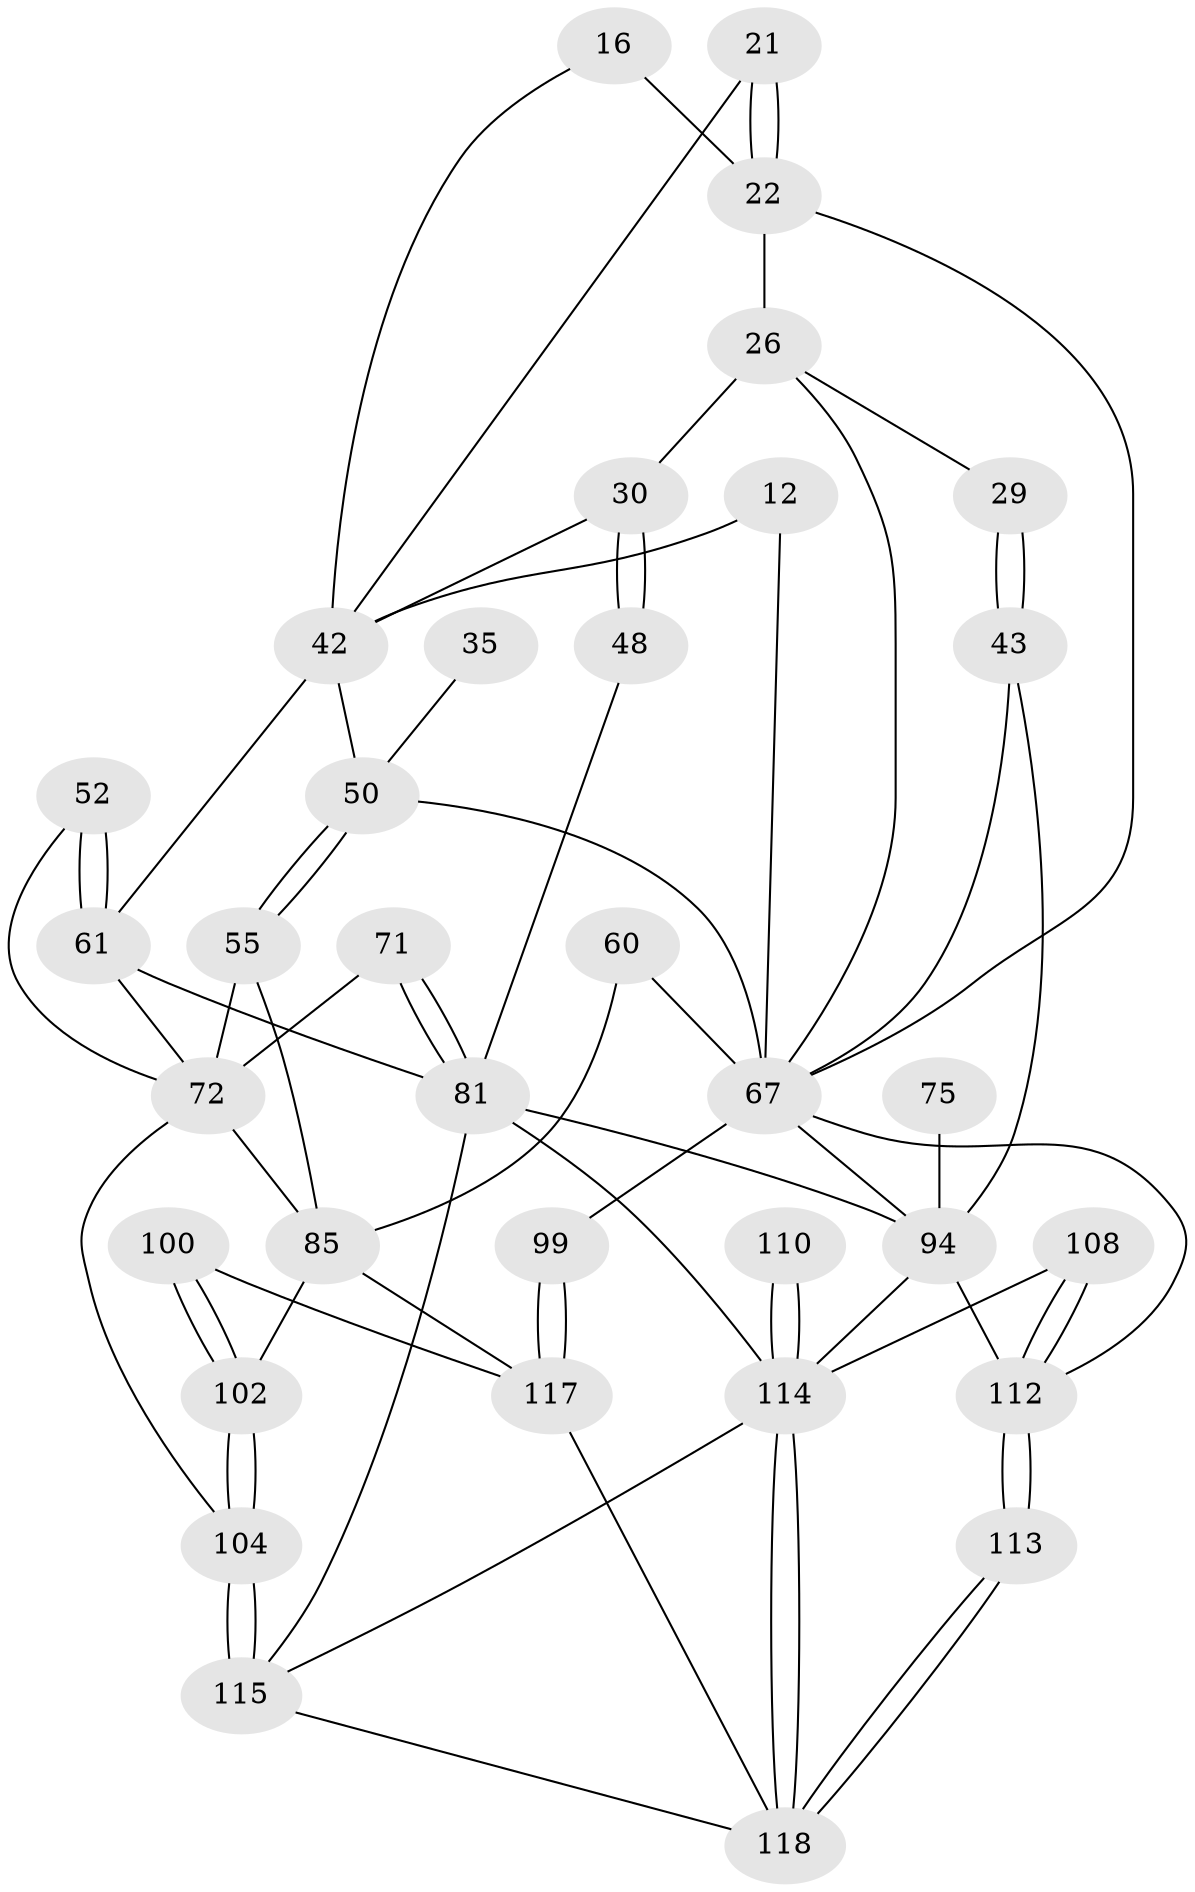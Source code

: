 // original degree distribution, {3: 0.01694915254237288, 4: 0.2457627118644068, 5: 0.5084745762711864, 6: 0.2288135593220339}
// Generated by graph-tools (version 1.1) at 2025/05/03/04/25 22:05:56]
// undirected, 35 vertices, 74 edges
graph export_dot {
graph [start="1"]
  node [color=gray90,style=filled];
  12 [pos="+0.3420033729287235+0.13495229324255759"];
  16 [pos="+0.4064270042932941+0.2545142937292218"];
  21 [pos="+0.644202663566031+0.3153427860982601"];
  22 [pos="+0.5801681668496025+0.2784114872197213",super="+15+20"];
  26 [pos="+0.8903980486384244+0.34588420666528763",super="+25+19"];
  29 [pos="+0.9687117845392206+0.34050150180156163",super="+24"];
  30 [pos="+0.6944683615974516+0.4453335144814392",super="+28+27"];
  35 [pos="+0.11572127770739328+0.3175623455289296"];
  42 [pos="+0.3929976571533104+0.38298946516080895",super="+31+38"];
  43 [pos="+1+0.38265332994108875",super="+23"];
  48 [pos="+0.7197242160932839+0.47234727331170234"];
  50 [pos="+0+0.36702257601024973",super="+37+41+40"];
  52 [pos="+0.22494366355537151+0.5180388586529139"];
  55 [pos="+0.08378157832470792+0.5194634834868673",super="+54+49"];
  60 [pos="+0+0.6012036164429394"];
  61 [pos="+0.3480149793385741+0.5966383240860943",super="+58"];
  67 [pos="+1+1",super="+7+14+33"];
  71 [pos="+0.37487672242079295+0.7664050447776601",super="+70"];
  72 [pos="+0.26837517589856635+0.7501946975452187",super="+66+62+65"];
  75 [pos="+0.8751427472622395+0.6614772442078446",super="+45"];
  81 [pos="+0.4241598870058492+0.7974575758683804",super="+80+77"];
  85 [pos="+0.08893289315527005+0.7664530204391704",super="+63+73"];
  94 [pos="+0.7196257719364272+0.8407666846230523",super="+79+93+76"];
  99 [pos="+0+1",super="+9"];
  100 [pos="+0.13696378964157038+0.9215100119973997"];
  102 [pos="+0.1847401541643176+0.9489916689829099",super="+89+90"];
  104 [pos="+0.2197360880640434+0.9936090246932179",super="+103+92+88"];
  108 [pos="+0.6983050750463037+0.9752183120847884"];
  110 [pos="+0.5894867609960203+0.9050402249520556"];
  112 [pos="+0.760388859342186+1",super="+97+98+111"];
  113 [pos="+0.7801332629367398+1"];
  114 [pos="+0.5395908487603677+1",super="+105+84+83+109"];
  115 [pos="+0.28084549650852303+1",super="+106+107"];
  117 [pos="+0+1",super="+101+86+87"];
  118 [pos="+0.5533812225848184+1",super="+116"];
  12 -- 67 [weight=2];
  12 -- 42;
  16 -- 22 [weight=2];
  16 -- 42;
  21 -- 22 [weight=2];
  21 -- 22;
  21 -- 42;
  22 -- 67;
  22 -- 26 [weight=2];
  26 -- 29 [weight=2];
  26 -- 30 [weight=2];
  26 -- 67;
  29 -- 43 [weight=2];
  29 -- 43;
  30 -- 48 [weight=2];
  30 -- 48;
  30 -- 42;
  35 -- 50 [weight=3];
  42 -- 61;
  42 -- 50;
  43 -- 67;
  43 -- 94;
  48 -- 81;
  50 -- 55 [weight=3];
  50 -- 55;
  50 -- 67 [weight=2];
  52 -- 61 [weight=2];
  52 -- 61;
  52 -- 72;
  55 -- 72;
  55 -- 85;
  60 -- 67;
  60 -- 85 [weight=2];
  61 -- 72;
  61 -- 81;
  67 -- 99 [weight=4];
  67 -- 112;
  67 -- 94;
  71 -- 72 [weight=2];
  71 -- 81 [weight=2];
  71 -- 81;
  72 -- 104;
  72 -- 85;
  75 -- 94 [weight=4];
  81 -- 115;
  81 -- 114 [weight=2];
  81 -- 94 [weight=2];
  85 -- 102;
  85 -- 117 [weight=2];
  94 -- 112 [weight=2];
  94 -- 114;
  99 -- 117 [weight=2];
  99 -- 117;
  100 -- 102 [weight=2];
  100 -- 102;
  100 -- 117;
  102 -- 104 [weight=2];
  102 -- 104;
  104 -- 115 [weight=3];
  104 -- 115;
  108 -- 112 [weight=2];
  108 -- 112;
  108 -- 114;
  110 -- 114 [weight=3];
  110 -- 114;
  112 -- 113 [weight=2];
  112 -- 113;
  113 -- 118;
  113 -- 118;
  114 -- 118;
  114 -- 118;
  114 -- 115;
  115 -- 118;
  117 -- 118;
}
